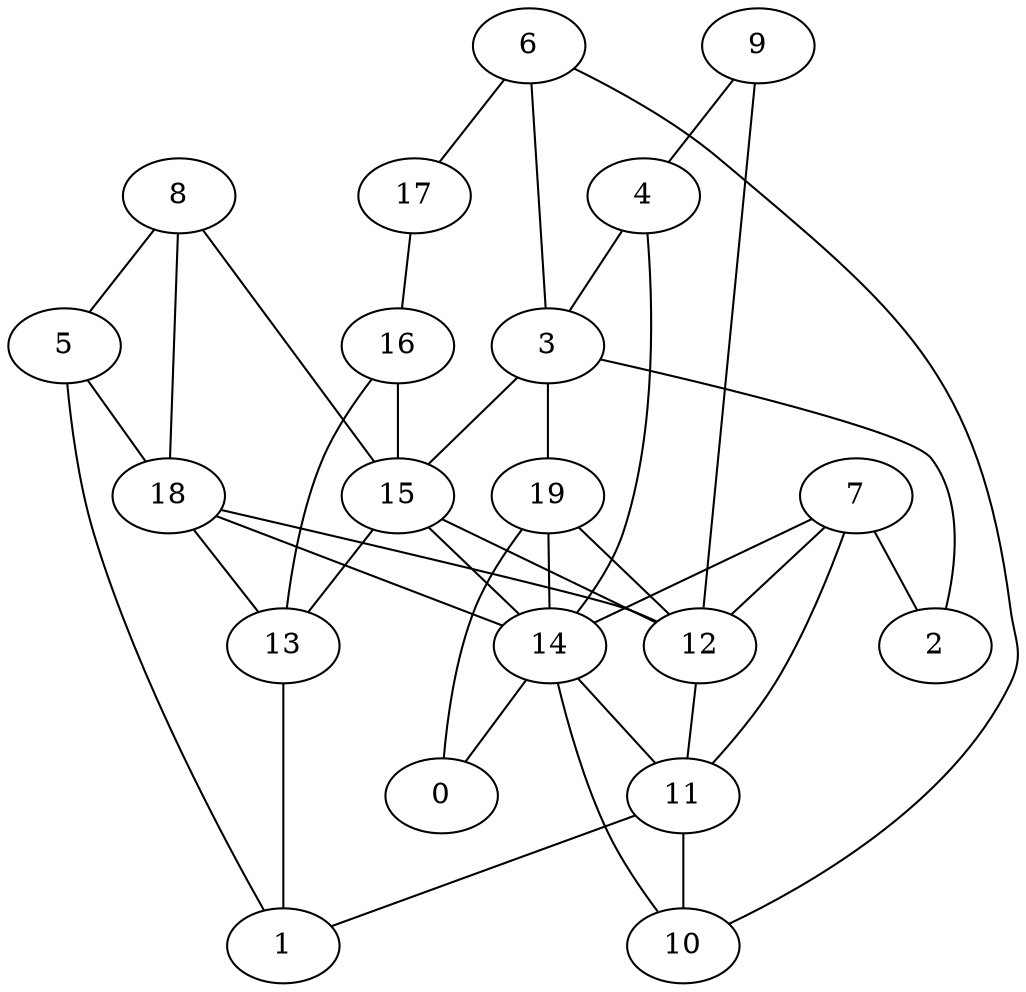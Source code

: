 digraph GG_graph {

subgraph G_graph {
edge [color = black]
"12" -> "11" [dir = none]
"9" -> "4" [dir = none]
"9" -> "12" [dir = none]
"5" -> "18" [dir = none]
"5" -> "1" [dir = none]
"8" -> "15" [dir = none]
"8" -> "18" [dir = none]
"8" -> "5" [dir = none]
"3" -> "2" [dir = none]
"3" -> "19" [dir = none]
"3" -> "15" [dir = none]
"16" -> "13" [dir = none]
"16" -> "15" [dir = none]
"13" -> "1" [dir = none]
"15" -> "13" [dir = none]
"15" -> "14" [dir = none]
"15" -> "12" [dir = none]
"18" -> "13" [dir = none]
"18" -> "14" [dir = none]
"18" -> "12" [dir = none]
"11" -> "1" [dir = none]
"11" -> "10" [dir = none]
"19" -> "0" [dir = none]
"19" -> "14" [dir = none]
"19" -> "12" [dir = none]
"6" -> "10" [dir = none]
"6" -> "3" [dir = none]
"6" -> "17" [dir = none]
"17" -> "16" [dir = none]
"7" -> "12" [dir = none]
"7" -> "14" [dir = none]
"7" -> "11" [dir = none]
"7" -> "2" [dir = none]
"14" -> "11" [dir = none]
"14" -> "10" [dir = none]
"14" -> "0" [dir = none]
"4" -> "14" [dir = none]
"4" -> "3" [dir = none]
}

}
